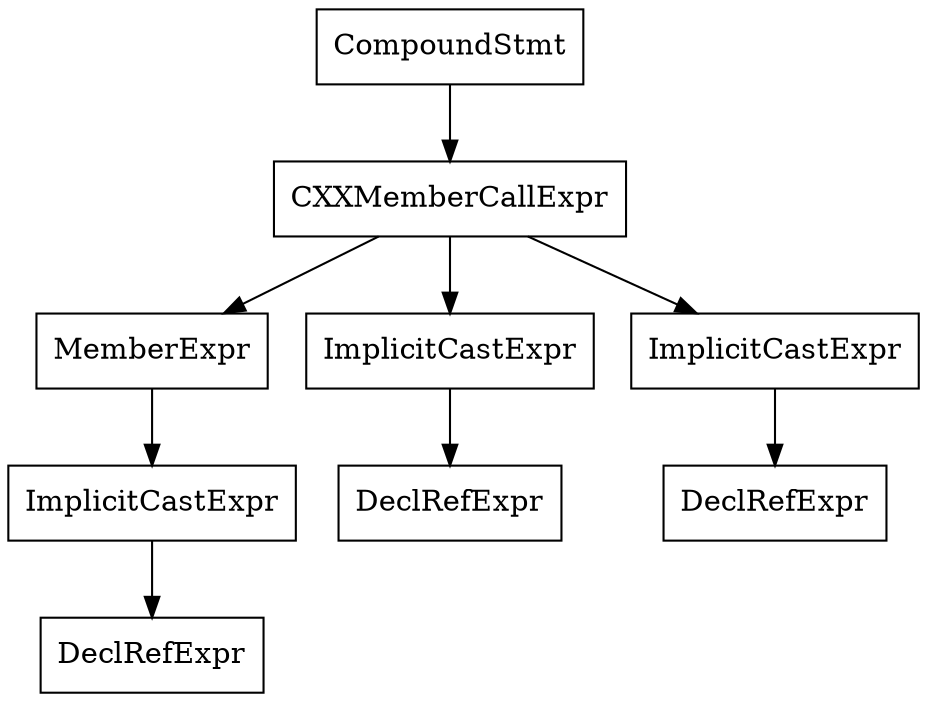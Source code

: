 digraph unnamed {

	Node0x55ac915522c0 [shape=record,label="{CompoundStmt}"];
	Node0x55ac915522c0 -> Node0x55ac91552240;
	Node0x55ac91552240 [shape=record,label="{CXXMemberCallExpr}"];
	Node0x55ac91552240 -> Node0x55ac915521d0;
	Node0x55ac91552240 -> Node0x55ac91552290;
	Node0x55ac91552240 -> Node0x55ac915522a8;
	Node0x55ac915521d0 [shape=record,label="{MemberExpr}"];
	Node0x55ac915521d0 -> Node0x55ac91552270;
	Node0x55ac91552270 [shape=record,label="{ImplicitCastExpr}"];
	Node0x55ac91552270 -> Node0x55ac915521b0;
	Node0x55ac915521b0 [shape=record,label="{DeclRefExpr}"];
	Node0x55ac91552290 [shape=record,label="{ImplicitCastExpr}"];
	Node0x55ac91552290 -> Node0x55ac91552200;
	Node0x55ac91552200 [shape=record,label="{DeclRefExpr}"];
	Node0x55ac915522a8 [shape=record,label="{ImplicitCastExpr}"];
	Node0x55ac915522a8 -> Node0x55ac91552220;
	Node0x55ac91552220 [shape=record,label="{DeclRefExpr}"];
}
